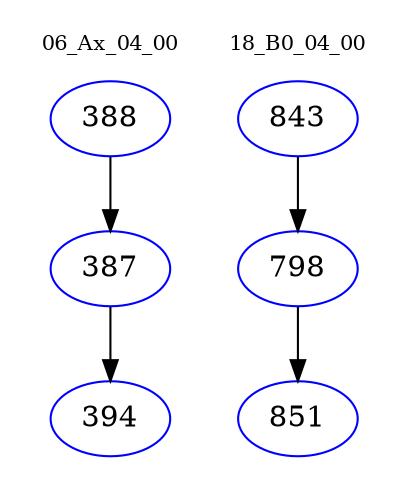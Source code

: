 digraph{
subgraph cluster_0 {
color = white
label = "06_Ax_04_00";
fontsize=10;
T0_388 [label="388", color="blue"]
T0_388 -> T0_387 [color="black"]
T0_387 [label="387", color="blue"]
T0_387 -> T0_394 [color="black"]
T0_394 [label="394", color="blue"]
}
subgraph cluster_1 {
color = white
label = "18_B0_04_00";
fontsize=10;
T1_843 [label="843", color="blue"]
T1_843 -> T1_798 [color="black"]
T1_798 [label="798", color="blue"]
T1_798 -> T1_851 [color="black"]
T1_851 [label="851", color="blue"]
}
}
